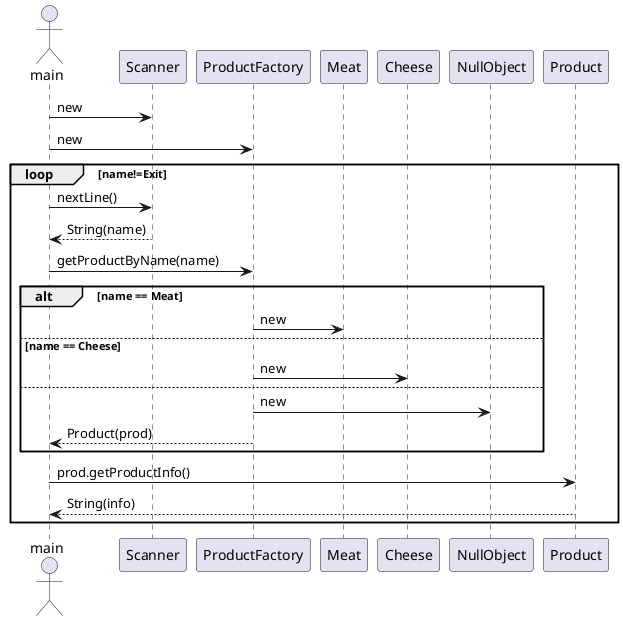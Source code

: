 @startuml
	actor main
	main -> Scanner : new
	main-> ProductFactory: new

	
	loop name!=Exit
		main -> Scanner : nextLine()
		Scanner --> main : String(name)
		main->ProductFactory : getProductByName(name)
		alt name == Meat	
            ProductFactory -> Meat:new
        else name == Cheese
        	ProductFactory -> Cheese:new
        else 	
        	ProductFactory -> NullObject:new
        ProductFactory --> main : Product(prod)
    	end
    	main->Product:prod.getProductInfo()
    	Product --> main : String(info)
    end
	
@enduml